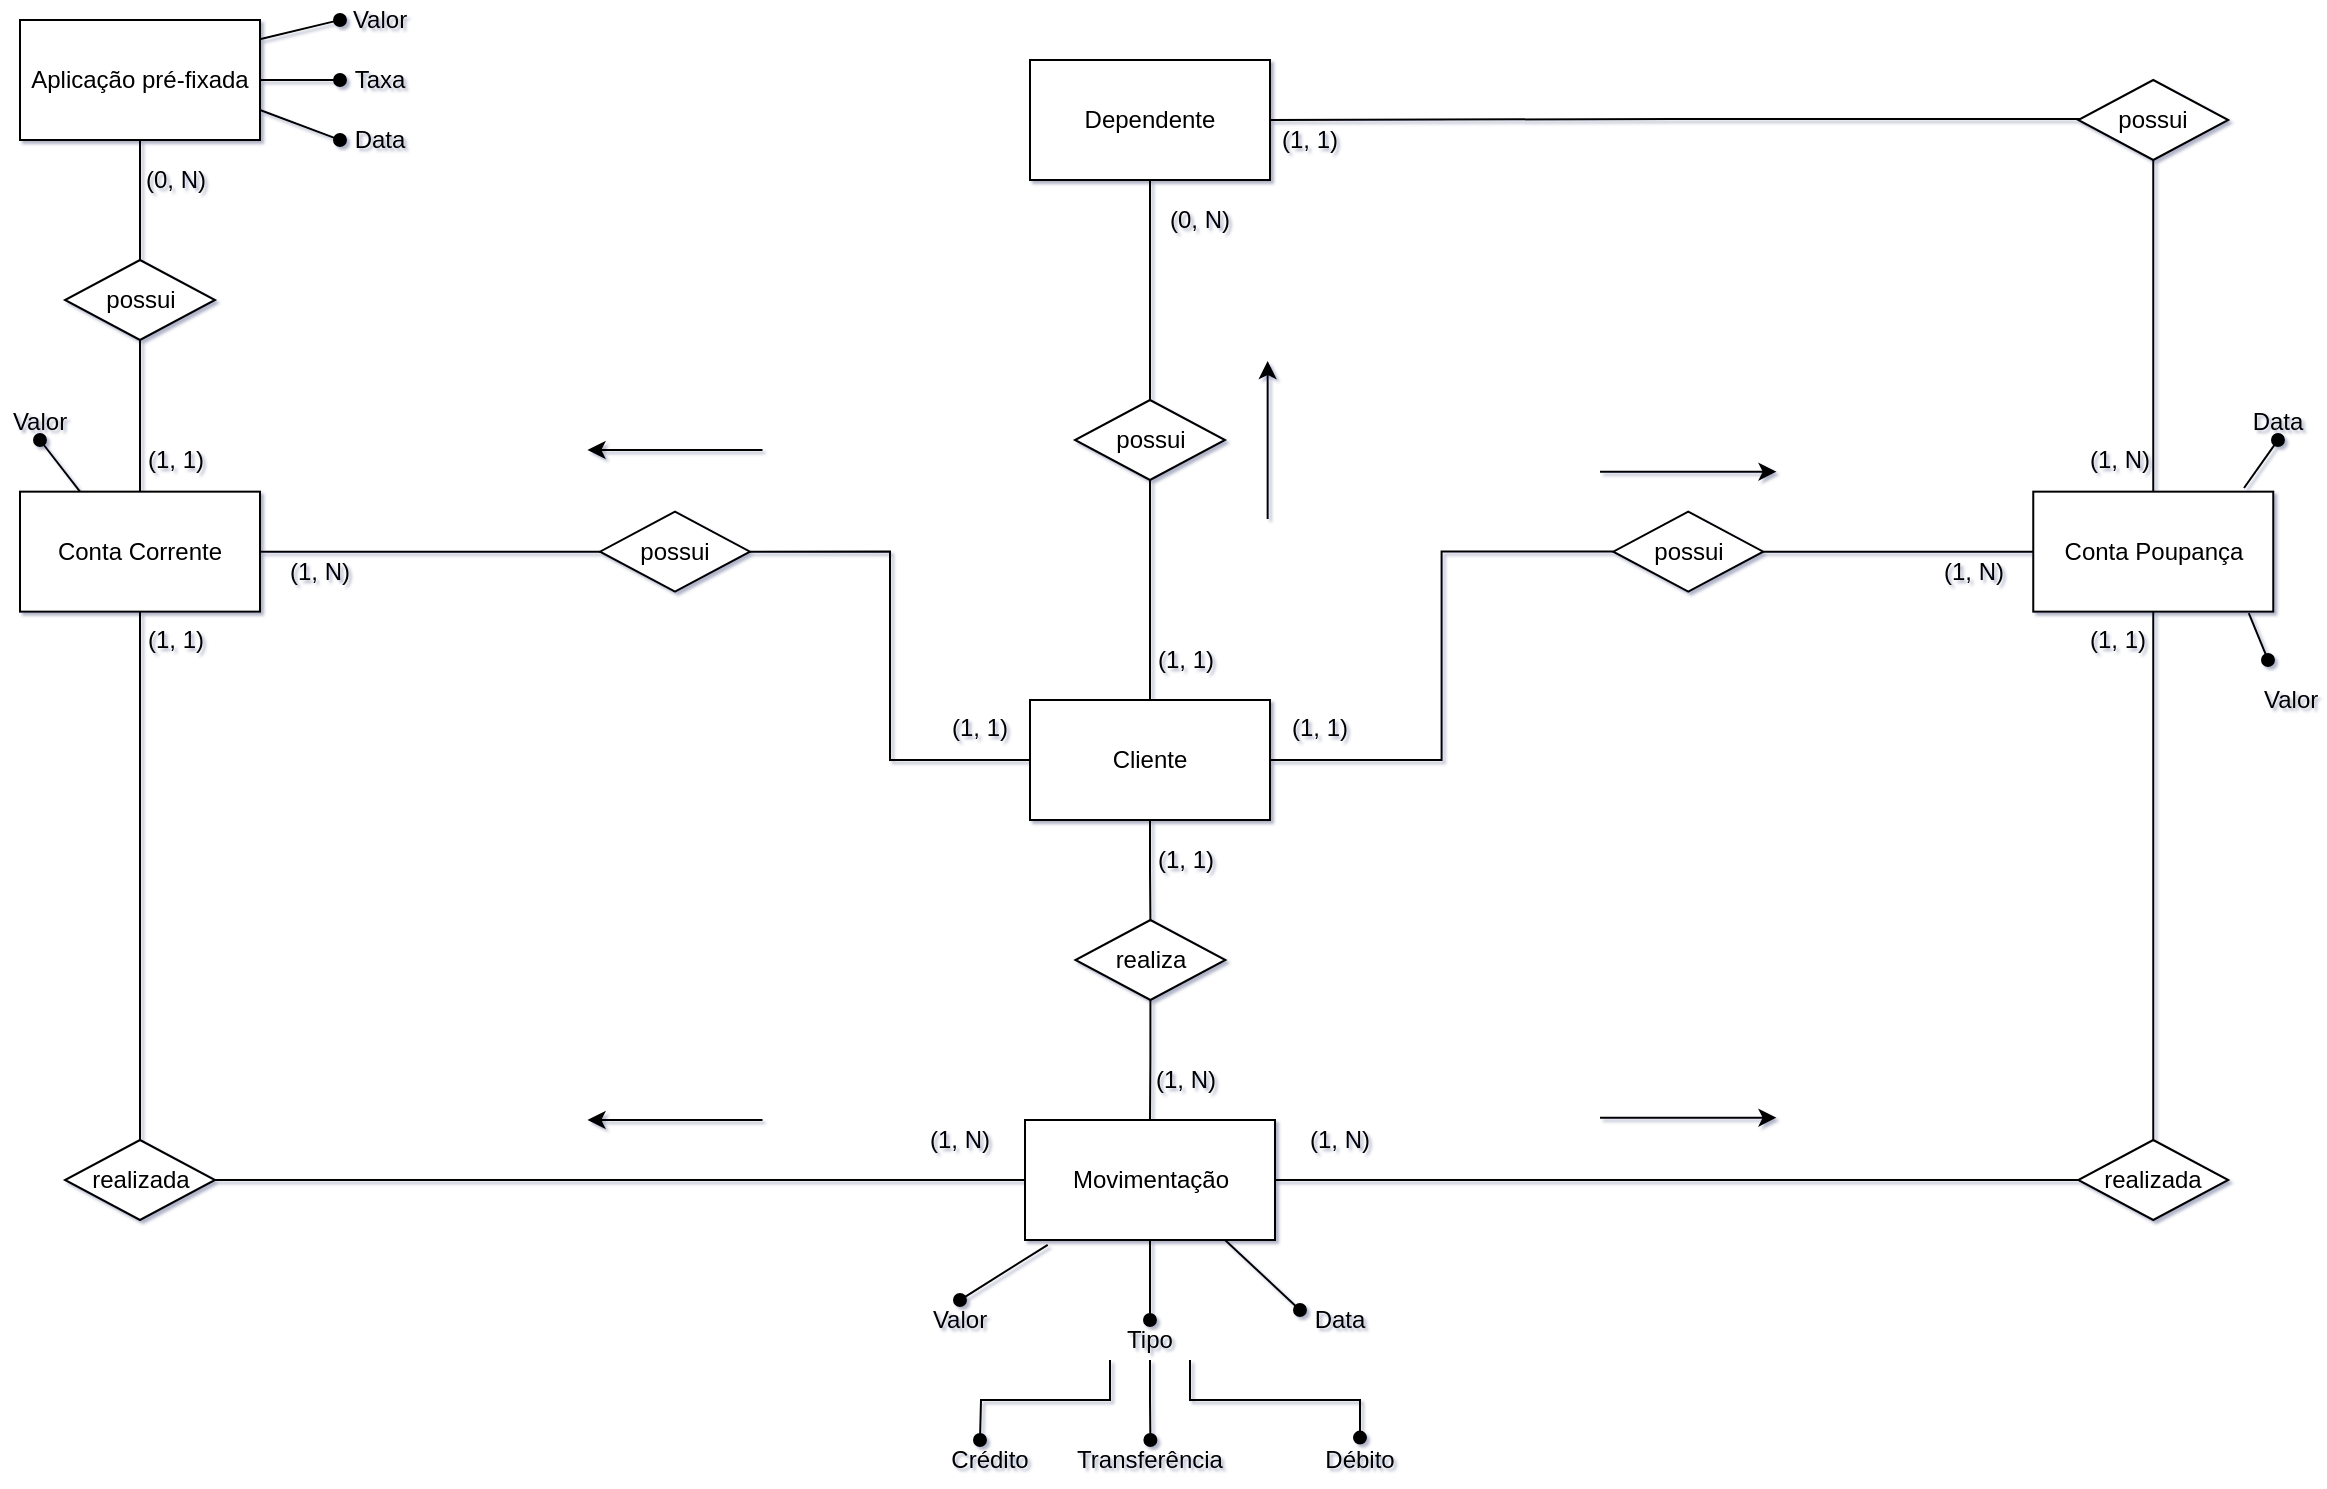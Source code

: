 <mxfile version="14.6.1" type="device"><diagram id="vlx_EnQVS0-o4Q-FbQFF" name="Page-1"><mxGraphModel dx="1185" dy="635" grid="1" gridSize="10" guides="1" tooltips="1" connect="1" arrows="1" fold="1" page="1" pageScale="1" pageWidth="1169" pageHeight="827" math="0" shadow="1"><root><mxCell id="0"/><mxCell id="1" parent="0"/><mxCell id="YsqS1APDbMST_OOMAaYd-7" style="edgeStyle=orthogonalEdgeStyle;rounded=0;orthogonalLoop=1;jettySize=auto;html=1;exitX=0;exitY=0.5;exitDx=0;exitDy=0;entryX=1;entryY=0.5;entryDx=0;entryDy=0;endArrow=none;endFill=0;" parent="1" source="on9g6q8oVlSOO7r2IoQH-2" target="YsqS1APDbMST_OOMAaYd-4" edge="1"><mxGeometry relative="1" as="geometry"/></mxCell><mxCell id="YsqS1APDbMST_OOMAaYd-27" style="edgeStyle=orthogonalEdgeStyle;rounded=0;orthogonalLoop=1;jettySize=auto;html=1;exitX=0.5;exitY=1;exitDx=0;exitDy=0;entryX=0.5;entryY=0;entryDx=0;entryDy=0;endArrow=none;endFill=0;" parent="1" source="on9g6q8oVlSOO7r2IoQH-2" target="YsqS1APDbMST_OOMAaYd-25" edge="1"><mxGeometry relative="1" as="geometry"/></mxCell><mxCell id="on9g6q8oVlSOO7r2IoQH-2" value="Cliente" style="rounded=0;whiteSpace=wrap;html=1;" parent="1" vertex="1"><mxGeometry x="525" y="390" width="120" height="60" as="geometry"/></mxCell><mxCell id="YsqS1APDbMST_OOMAaYd-11" style="edgeStyle=orthogonalEdgeStyle;rounded=0;orthogonalLoop=1;jettySize=auto;html=1;entryX=1;entryY=0.5;entryDx=0;entryDy=0;endArrow=none;endFill=0;" parent="1" source="on9g6q8oVlSOO7r2IoQH-3" target="YsqS1APDbMST_OOMAaYd-9" edge="1"><mxGeometry relative="1" as="geometry"/></mxCell><mxCell id="MPAl0pySftLxfWaNKkHZ-13" style="edgeStyle=orthogonalEdgeStyle;rounded=0;orthogonalLoop=1;jettySize=auto;html=1;exitX=0.067;exitY=0.488;exitDx=0;exitDy=0;entryX=1;entryY=0.5;entryDx=0;entryDy=0;endArrow=none;endFill=0;startArrow=none;exitPerimeter=0;" edge="1" parent="1" source="MPAl0pySftLxfWaNKkHZ-14" target="on9g6q8oVlSOO7r2IoQH-5"><mxGeometry relative="1" as="geometry"><mxPoint x="1086.586" y="100" as="targetPoint"/></mxGeometry></mxCell><mxCell id="on9g6q8oVlSOO7r2IoQH-3" value="Conta Poupança" style="rounded=0;whiteSpace=wrap;html=1;" parent="1" vertex="1"><mxGeometry x="1026.63" y="285.83" width="120" height="60" as="geometry"/></mxCell><mxCell id="on9g6q8oVlSOO7r2IoQH-4" value="Conta Corrente" style="rounded=0;whiteSpace=wrap;html=1;" parent="1" vertex="1"><mxGeometry x="20" y="285.83" width="120" height="60" as="geometry"/></mxCell><mxCell id="YsqS1APDbMST_OOMAaYd-14" style="edgeStyle=orthogonalEdgeStyle;rounded=0;orthogonalLoop=1;jettySize=auto;html=1;exitX=0.5;exitY=1;exitDx=0;exitDy=0;entryX=0.5;entryY=0;entryDx=0;entryDy=0;endArrow=none;endFill=0;" parent="1" source="on9g6q8oVlSOO7r2IoQH-5" target="YsqS1APDbMST_OOMAaYd-13" edge="1"><mxGeometry relative="1" as="geometry"/></mxCell><mxCell id="on9g6q8oVlSOO7r2IoQH-5" value="Dependente" style="rounded=0;whiteSpace=wrap;html=1;" parent="1" vertex="1"><mxGeometry x="525" y="70" width="120" height="60" as="geometry"/></mxCell><mxCell id="YsqS1APDbMST_OOMAaYd-66" style="edgeStyle=orthogonalEdgeStyle;rounded=0;orthogonalLoop=1;jettySize=auto;html=1;exitX=0.5;exitY=0;exitDx=0;exitDy=0;endArrow=none;endFill=0;startArrow=none;" parent="1" source="YsqS1APDbMST_OOMAaYd-68" target="on9g6q8oVlSOO7r2IoQH-4" edge="1"><mxGeometry relative="1" as="geometry"><mxPoint x="80" y="630" as="targetPoint"/></mxGeometry></mxCell><mxCell id="YsqS1APDbMST_OOMAaYd-67" style="edgeStyle=orthogonalEdgeStyle;rounded=0;orthogonalLoop=1;jettySize=auto;html=1;exitX=0.5;exitY=0;exitDx=0;exitDy=0;endArrow=none;endFill=0;entryX=0.5;entryY=1;entryDx=0;entryDy=0;startArrow=none;" parent="1" source="YsqS1APDbMST_OOMAaYd-70" target="on9g6q8oVlSOO7r2IoQH-3" edge="1"><mxGeometry relative="1" as="geometry"><mxPoint x="1106.63" y="630" as="targetPoint"/></mxGeometry></mxCell><mxCell id="on9g6q8oVlSOO7r2IoQH-45" value="Movimentação" style="rounded=0;whiteSpace=wrap;html=1;" parent="1" vertex="1"><mxGeometry x="522.5" y="600" width="125" height="60" as="geometry"/></mxCell><mxCell id="on9g6q8oVlSOO7r2IoQH-47" value="" style="endArrow=classic;html=1;" parent="1" edge="1"><mxGeometry width="50" height="50" relative="1" as="geometry"><mxPoint x="391.25" y="265" as="sourcePoint"/><mxPoint x="303.75" y="265" as="targetPoint"/></mxGeometry></mxCell><mxCell id="YsqS1APDbMST_OOMAaYd-2" value="" style="endArrow=classic;html=1;" parent="1" edge="1"><mxGeometry width="50" height="50" relative="1" as="geometry"><mxPoint x="643.82" y="299.5" as="sourcePoint"/><mxPoint x="643.82" y="220.5" as="targetPoint"/></mxGeometry></mxCell><mxCell id="YsqS1APDbMST_OOMAaYd-3" value="" style="endArrow=classic;html=1;" parent="1" edge="1"><mxGeometry width="50" height="50" relative="1" as="geometry"><mxPoint x="810.01" y="275.83" as="sourcePoint"/><mxPoint x="898.26" y="275.83" as="targetPoint"/></mxGeometry></mxCell><mxCell id="YsqS1APDbMST_OOMAaYd-8" style="edgeStyle=orthogonalEdgeStyle;rounded=0;orthogonalLoop=1;jettySize=auto;html=1;entryX=1;entryY=0.5;entryDx=0;entryDy=0;endArrow=none;endFill=0;" parent="1" source="YsqS1APDbMST_OOMAaYd-4" target="on9g6q8oVlSOO7r2IoQH-4" edge="1"><mxGeometry relative="1" as="geometry"/></mxCell><mxCell id="YsqS1APDbMST_OOMAaYd-4" value="possui" style="rhombus;whiteSpace=wrap;html=1;" parent="1" vertex="1"><mxGeometry x="310" y="295.83" width="75" height="40" as="geometry"/></mxCell><mxCell id="YsqS1APDbMST_OOMAaYd-10" style="edgeStyle=orthogonalEdgeStyle;rounded=0;orthogonalLoop=1;jettySize=auto;html=1;endArrow=none;endFill=0;entryX=1;entryY=0.5;entryDx=0;entryDy=0;" parent="1" source="YsqS1APDbMST_OOMAaYd-9" target="on9g6q8oVlSOO7r2IoQH-2" edge="1"><mxGeometry relative="1" as="geometry"><mxPoint x="650" y="420" as="targetPoint"/></mxGeometry></mxCell><mxCell id="YsqS1APDbMST_OOMAaYd-9" value="possui" style="rhombus;whiteSpace=wrap;html=1;" parent="1" vertex="1"><mxGeometry x="816.63" y="295.83" width="75" height="40" as="geometry"/></mxCell><mxCell id="YsqS1APDbMST_OOMAaYd-15" style="edgeStyle=orthogonalEdgeStyle;rounded=0;orthogonalLoop=1;jettySize=auto;html=1;exitX=0.5;exitY=1;exitDx=0;exitDy=0;endArrow=none;endFill=0;" parent="1" source="YsqS1APDbMST_OOMAaYd-13" target="on9g6q8oVlSOO7r2IoQH-2" edge="1"><mxGeometry relative="1" as="geometry"/></mxCell><mxCell id="YsqS1APDbMST_OOMAaYd-13" value="possui" style="rhombus;whiteSpace=wrap;html=1;" parent="1" vertex="1"><mxGeometry x="547.5" y="240" width="75" height="40" as="geometry"/></mxCell><mxCell id="YsqS1APDbMST_OOMAaYd-16" value="(1, 1)" style="text;html=1;strokeColor=none;fillColor=none;align=center;verticalAlign=middle;whiteSpace=wrap;rounded=0;" parent="1" vertex="1"><mxGeometry x="480" y="394" width="40" height="20" as="geometry"/></mxCell><mxCell id="YsqS1APDbMST_OOMAaYd-17" value="(1, 1)" style="text;html=1;strokeColor=none;fillColor=none;align=center;verticalAlign=middle;whiteSpace=wrap;rounded=0;" parent="1" vertex="1"><mxGeometry x="650" y="394" width="40" height="20" as="geometry"/></mxCell><mxCell id="YsqS1APDbMST_OOMAaYd-18" value="(1, N)" style="text;html=1;strokeColor=none;fillColor=none;align=center;verticalAlign=middle;whiteSpace=wrap;rounded=0;" parent="1" vertex="1"><mxGeometry x="976.63" y="315.83" width="40" height="20" as="geometry"/></mxCell><mxCell id="YsqS1APDbMST_OOMAaYd-19" value="(1, N)" style="text;html=1;strokeColor=none;fillColor=none;align=center;verticalAlign=middle;whiteSpace=wrap;rounded=0;" parent="1" vertex="1"><mxGeometry x="150" y="315.83" width="40" height="20" as="geometry"/></mxCell><mxCell id="YsqS1APDbMST_OOMAaYd-20" value="(1, 1)" style="text;html=1;strokeColor=none;fillColor=none;align=center;verticalAlign=middle;whiteSpace=wrap;rounded=0;" parent="1" vertex="1"><mxGeometry x="582.71" y="360" width="40" height="20" as="geometry"/></mxCell><mxCell id="YsqS1APDbMST_OOMAaYd-21" value="(0, N)" style="text;html=1;strokeColor=none;fillColor=none;align=center;verticalAlign=middle;whiteSpace=wrap;rounded=0;" parent="1" vertex="1"><mxGeometry x="590" y="140" width="40" height="20" as="geometry"/></mxCell><mxCell id="YsqS1APDbMST_OOMAaYd-23" value="" style="endArrow=oval;html=1;endFill=1;entryX=0;entryY=0.25;entryDx=0;entryDy=0;" parent="1" target="YsqS1APDbMST_OOMAaYd-31" edge="1"><mxGeometry width="50" height="50" relative="1" as="geometry"><mxPoint x="622.5" y="660" as="sourcePoint"/><mxPoint x="652.5" y="690" as="targetPoint"/></mxGeometry></mxCell><mxCell id="YsqS1APDbMST_OOMAaYd-28" style="edgeStyle=orthogonalEdgeStyle;rounded=0;orthogonalLoop=1;jettySize=auto;html=1;exitX=0.5;exitY=1;exitDx=0;exitDy=0;entryX=0.5;entryY=0;entryDx=0;entryDy=0;endArrow=none;endFill=0;" parent="1" source="YsqS1APDbMST_OOMAaYd-25" target="on9g6q8oVlSOO7r2IoQH-45" edge="1"><mxGeometry relative="1" as="geometry"/></mxCell><mxCell id="YsqS1APDbMST_OOMAaYd-25" value="realiza" style="rhombus;whiteSpace=wrap;html=1;" parent="1" vertex="1"><mxGeometry x="547.71" y="500" width="75" height="40" as="geometry"/></mxCell><mxCell id="YsqS1APDbMST_OOMAaYd-29" value="(1, 1)" style="text;html=1;strokeColor=none;fillColor=none;align=center;verticalAlign=middle;whiteSpace=wrap;rounded=0;" parent="1" vertex="1"><mxGeometry x="582.71" y="460" width="40" height="20" as="geometry"/></mxCell><mxCell id="YsqS1APDbMST_OOMAaYd-30" value="(1, N)" style="text;html=1;strokeColor=none;fillColor=none;align=center;verticalAlign=middle;whiteSpace=wrap;rounded=0;" parent="1" vertex="1"><mxGeometry x="582.5" y="570" width="40" height="20" as="geometry"/></mxCell><mxCell id="YsqS1APDbMST_OOMAaYd-31" value="Data" style="text;html=1;strokeColor=none;fillColor=none;align=center;verticalAlign=middle;whiteSpace=wrap;rounded=0;" parent="1" vertex="1"><mxGeometry x="660" y="690" width="40" height="20" as="geometry"/></mxCell><mxCell id="YsqS1APDbMST_OOMAaYd-42" style="edgeStyle=orthogonalEdgeStyle;rounded=0;orthogonalLoop=1;jettySize=auto;html=1;exitX=0;exitY=1;exitDx=0;exitDy=0;endArrow=oval;endFill=1;" parent="1" source="YsqS1APDbMST_OOMAaYd-32" edge="1"><mxGeometry relative="1" as="geometry"><mxPoint x="500" y="760" as="targetPoint"/></mxGeometry></mxCell><mxCell id="YsqS1APDbMST_OOMAaYd-52" style="edgeStyle=orthogonalEdgeStyle;rounded=0;orthogonalLoop=1;jettySize=auto;html=1;exitX=1;exitY=1;exitDx=0;exitDy=0;entryX=0.5;entryY=-0.06;entryDx=0;entryDy=0;entryPerimeter=0;endArrow=oval;endFill=1;" parent="1" source="YsqS1APDbMST_OOMAaYd-32" target="YsqS1APDbMST_OOMAaYd-46" edge="1"><mxGeometry relative="1" as="geometry"/></mxCell><mxCell id="YsqS1APDbMST_OOMAaYd-53" style="edgeStyle=orthogonalEdgeStyle;rounded=0;orthogonalLoop=1;jettySize=auto;html=1;exitX=0.5;exitY=1;exitDx=0;exitDy=0;endArrow=oval;endFill=1;" parent="1" source="YsqS1APDbMST_OOMAaYd-32" target="YsqS1APDbMST_OOMAaYd-54" edge="1"><mxGeometry relative="1" as="geometry"><mxPoint x="585.207" y="770" as="targetPoint"/></mxGeometry></mxCell><mxCell id="YsqS1APDbMST_OOMAaYd-32" value="Tipo" style="text;html=1;strokeColor=none;fillColor=none;align=center;verticalAlign=middle;whiteSpace=wrap;rounded=0;" parent="1" vertex="1"><mxGeometry x="565" y="700" width="40" height="20" as="geometry"/></mxCell><mxCell id="YsqS1APDbMST_OOMAaYd-33" value="Valor" style="text;html=1;strokeColor=none;fillColor=none;align=center;verticalAlign=middle;whiteSpace=wrap;rounded=0;" parent="1" vertex="1"><mxGeometry x="470" y="690" width="40" height="20" as="geometry"/></mxCell><mxCell id="YsqS1APDbMST_OOMAaYd-36" value="" style="endArrow=oval;html=1;endFill=1;exitX=0.5;exitY=1;exitDx=0;exitDy=0;" parent="1" source="on9g6q8oVlSOO7r2IoQH-45" target="YsqS1APDbMST_OOMAaYd-32" edge="1"><mxGeometry width="50" height="50" relative="1" as="geometry"><mxPoint x="582.5" y="660" as="sourcePoint"/><mxPoint x="583" y="690" as="targetPoint"/></mxGeometry></mxCell><mxCell id="YsqS1APDbMST_OOMAaYd-37" value="" style="endArrow=oval;html=1;endFill=1;exitX=0.091;exitY=1.04;exitDx=0;exitDy=0;exitPerimeter=0;entryX=0.5;entryY=0;entryDx=0;entryDy=0;" parent="1" source="on9g6q8oVlSOO7r2IoQH-45" target="YsqS1APDbMST_OOMAaYd-33" edge="1"><mxGeometry width="50" height="50" relative="1" as="geometry"><mxPoint x="517.5" y="670" as="sourcePoint"/><mxPoint x="547.5" y="700.0" as="targetPoint"/></mxGeometry></mxCell><mxCell id="YsqS1APDbMST_OOMAaYd-45" value="Crédito" style="text;html=1;strokeColor=none;fillColor=none;align=center;verticalAlign=middle;whiteSpace=wrap;rounded=0;" parent="1" vertex="1"><mxGeometry x="485" y="760" width="40" height="20" as="geometry"/></mxCell><mxCell id="YsqS1APDbMST_OOMAaYd-46" value="Débito" style="text;html=1;strokeColor=none;fillColor=none;align=center;verticalAlign=middle;whiteSpace=wrap;rounded=0;" parent="1" vertex="1"><mxGeometry x="670" y="760" width="40" height="20" as="geometry"/></mxCell><mxCell id="YsqS1APDbMST_OOMAaYd-54" value="Transferência" style="text;html=1;strokeColor=none;fillColor=none;align=center;verticalAlign=middle;whiteSpace=wrap;rounded=0;" parent="1" vertex="1"><mxGeometry x="565.207" y="760" width="40" height="20" as="geometry"/></mxCell><mxCell id="YsqS1APDbMST_OOMAaYd-68" value="realizada" style="rhombus;whiteSpace=wrap;html=1;" parent="1" vertex="1"><mxGeometry x="42.5" y="610" width="75" height="40" as="geometry"/></mxCell><mxCell id="YsqS1APDbMST_OOMAaYd-69" value="" style="edgeStyle=orthogonalEdgeStyle;rounded=0;orthogonalLoop=1;jettySize=auto;html=1;exitX=0;exitY=0.5;exitDx=0;exitDy=0;endArrow=none;endFill=0;" parent="1" source="on9g6q8oVlSOO7r2IoQH-45" target="YsqS1APDbMST_OOMAaYd-68" edge="1"><mxGeometry relative="1" as="geometry"><mxPoint x="80.059" y="340.83" as="targetPoint"/><mxPoint x="522.5" y="630" as="sourcePoint"/></mxGeometry></mxCell><mxCell id="YsqS1APDbMST_OOMAaYd-70" value="realizada" style="rhombus;whiteSpace=wrap;html=1;" parent="1" vertex="1"><mxGeometry x="1049.13" y="610" width="75" height="40" as="geometry"/></mxCell><mxCell id="YsqS1APDbMST_OOMAaYd-71" value="" style="edgeStyle=orthogonalEdgeStyle;rounded=0;orthogonalLoop=1;jettySize=auto;html=1;exitX=1;exitY=0.5;exitDx=0;exitDy=0;endArrow=none;endFill=0;entryX=0;entryY=0.5;entryDx=0;entryDy=0;" parent="1" source="on9g6q8oVlSOO7r2IoQH-45" target="YsqS1APDbMST_OOMAaYd-70" edge="1"><mxGeometry relative="1" as="geometry"><mxPoint x="1100.0" y="345.83" as="targetPoint"/><mxPoint x="647.5" y="630" as="sourcePoint"/><Array as="points"><mxPoint x="960" y="630"/><mxPoint x="960" y="630"/></Array></mxGeometry></mxCell><mxCell id="YsqS1APDbMST_OOMAaYd-72" value="" style="endArrow=classic;html=1;" parent="1" edge="1"><mxGeometry width="50" height="50" relative="1" as="geometry"><mxPoint x="391.25" y="600" as="sourcePoint"/><mxPoint x="303.75" y="600" as="targetPoint"/></mxGeometry></mxCell><mxCell id="YsqS1APDbMST_OOMAaYd-73" value="" style="endArrow=classic;html=1;" parent="1" edge="1"><mxGeometry width="50" height="50" relative="1" as="geometry"><mxPoint x="810.0" y="598.82" as="sourcePoint"/><mxPoint x="898.25" y="598.82" as="targetPoint"/></mxGeometry></mxCell><mxCell id="YsqS1APDbMST_OOMAaYd-76" value="Valor" style="text;html=1;strokeColor=none;fillColor=none;align=center;verticalAlign=bottom;whiteSpace=wrap;rounded=0;labelPosition=center;verticalLabelPosition=top;" parent="1" vertex="1"><mxGeometry x="10" y="260" width="40" height="20" as="geometry"/></mxCell><mxCell id="YsqS1APDbMST_OOMAaYd-77" value="" style="endArrow=oval;html=1;endFill=1;exitX=0.25;exitY=0;exitDx=0;exitDy=0;entryX=0.5;entryY=0;entryDx=0;entryDy=0;" parent="1" source="on9g6q8oVlSOO7r2IoQH-4" target="YsqS1APDbMST_OOMAaYd-76" edge="1"><mxGeometry width="50" height="50" relative="1" as="geometry"><mxPoint x="73.875" y="210.0" as="sourcePoint"/><mxPoint x="87.5" y="247.6" as="targetPoint"/></mxGeometry></mxCell><mxCell id="YsqS1APDbMST_OOMAaYd-80" value="Valor" style="text;html=1;strokeColor=none;fillColor=none;align=left;verticalAlign=middle;whiteSpace=wrap;rounded=0;labelPosition=right;verticalLabelPosition=middle;" parent="1" vertex="1"><mxGeometry x="1100" y="380" width="40" height="20" as="geometry"/></mxCell><mxCell id="YsqS1APDbMST_OOMAaYd-81" value="" style="endArrow=oval;html=1;endFill=1;exitX=0.898;exitY=1.012;exitDx=0;exitDy=0;exitPerimeter=0;" parent="1" source="on9g6q8oVlSOO7r2IoQH-3" edge="1"><mxGeometry width="50" height="50" relative="1" as="geometry"><mxPoint x="1032.62" y="286.67" as="sourcePoint"/><mxPoint x="1144" y="370" as="targetPoint"/></mxGeometry></mxCell><mxCell id="YsqS1APDbMST_OOMAaYd-82" value="Data" style="text;html=1;strokeColor=none;fillColor=none;align=center;verticalAlign=bottom;whiteSpace=wrap;rounded=0;labelPosition=center;verticalLabelPosition=top;" parent="1" vertex="1"><mxGeometry x="1129" y="260" width="40" height="20" as="geometry"/></mxCell><mxCell id="YsqS1APDbMST_OOMAaYd-83" value="" style="endArrow=oval;html=1;endFill=1;entryX=0.5;entryY=0;entryDx=0;entryDy=0;" parent="1" target="YsqS1APDbMST_OOMAaYd-82" edge="1"><mxGeometry width="50" height="50" relative="1" as="geometry"><mxPoint x="1132" y="284" as="sourcePoint"/><mxPoint x="1087.5" y="255.89" as="targetPoint"/></mxGeometry></mxCell><mxCell id="YsqS1APDbMST_OOMAaYd-84" value="Aplicação pré-fixada" style="rounded=0;whiteSpace=wrap;html=1;" parent="1" vertex="1"><mxGeometry x="20" y="50.0" width="120" height="60" as="geometry"/></mxCell><mxCell id="YsqS1APDbMST_OOMAaYd-89" style="edgeStyle=orthogonalEdgeStyle;rounded=0;orthogonalLoop=1;jettySize=auto;html=1;entryX=0.5;entryY=0;entryDx=0;entryDy=0;endArrow=none;endFill=0;" parent="1" source="YsqS1APDbMST_OOMAaYd-88" target="on9g6q8oVlSOO7r2IoQH-4" edge="1"><mxGeometry relative="1" as="geometry"/></mxCell><mxCell id="YsqS1APDbMST_OOMAaYd-90" style="edgeStyle=orthogonalEdgeStyle;rounded=0;orthogonalLoop=1;jettySize=auto;html=1;exitX=0.5;exitY=0;exitDx=0;exitDy=0;entryX=0.5;entryY=1;entryDx=0;entryDy=0;endArrow=none;endFill=0;" parent="1" source="YsqS1APDbMST_OOMAaYd-88" target="YsqS1APDbMST_OOMAaYd-84" edge="1"><mxGeometry relative="1" as="geometry"/></mxCell><mxCell id="YsqS1APDbMST_OOMAaYd-88" value="possui" style="rhombus;whiteSpace=wrap;html=1;" parent="1" vertex="1"><mxGeometry x="42.5" y="170.0" width="75" height="40" as="geometry"/></mxCell><mxCell id="YsqS1APDbMST_OOMAaYd-95" value="" style="endArrow=oval;html=1;endFill=1;exitX=1;exitY=0.75;exitDx=0;exitDy=0;entryX=0;entryY=0.5;entryDx=0;entryDy=0;" parent="1" edge="1" target="MPAl0pySftLxfWaNKkHZ-2" source="YsqS1APDbMST_OOMAaYd-84"><mxGeometry width="50" height="50" relative="1" as="geometry"><mxPoint x="121" y="110" as="sourcePoint"/><mxPoint x="150" y="131" as="targetPoint"/></mxGeometry></mxCell><mxCell id="YsqS1APDbMST_OOMAaYd-96" value="" style="endArrow=oval;html=1;endFill=1;exitX=0.999;exitY=0.16;exitDx=0;exitDy=0;exitPerimeter=0;entryX=0;entryY=0.5;entryDx=0;entryDy=0;" parent="1" source="YsqS1APDbMST_OOMAaYd-84" edge="1" target="MPAl0pySftLxfWaNKkHZ-1"><mxGeometry width="50" height="50" relative="1" as="geometry"><mxPoint x="170" y="55.83" as="sourcePoint"/><mxPoint x="180" y="60" as="targetPoint"/></mxGeometry></mxCell><mxCell id="MPAl0pySftLxfWaNKkHZ-1" value="Valor" style="text;html=1;strokeColor=none;fillColor=none;align=center;verticalAlign=middle;whiteSpace=wrap;rounded=0;" vertex="1" parent="1"><mxGeometry x="180" y="40" width="40" height="20" as="geometry"/></mxCell><mxCell id="MPAl0pySftLxfWaNKkHZ-2" value="Data" style="text;html=1;strokeColor=none;fillColor=none;align=center;verticalAlign=middle;whiteSpace=wrap;rounded=0;" vertex="1" parent="1"><mxGeometry x="180" y="100" width="40" height="20" as="geometry"/></mxCell><mxCell id="MPAl0pySftLxfWaNKkHZ-4" value="" style="endArrow=oval;html=1;endFill=1;exitX=1;exitY=0.5;exitDx=0;exitDy=0;entryX=0;entryY=0.5;entryDx=0;entryDy=0;" edge="1" parent="1" source="YsqS1APDbMST_OOMAaYd-84" target="MPAl0pySftLxfWaNKkHZ-5"><mxGeometry width="50" height="50" relative="1" as="geometry"><mxPoint x="150" y="80" as="sourcePoint"/><mxPoint x="150" y="80" as="targetPoint"/></mxGeometry></mxCell><mxCell id="MPAl0pySftLxfWaNKkHZ-5" value="Taxa" style="text;html=1;strokeColor=none;fillColor=none;align=center;verticalAlign=middle;whiteSpace=wrap;rounded=0;" vertex="1" parent="1"><mxGeometry x="180" y="70" width="40" height="20" as="geometry"/></mxCell><mxCell id="MPAl0pySftLxfWaNKkHZ-7" value="(1, 1)" style="text;html=1;strokeColor=none;fillColor=none;align=center;verticalAlign=middle;whiteSpace=wrap;rounded=0;" vertex="1" parent="1"><mxGeometry x="77.5" y="260" width="40" height="20" as="geometry"/></mxCell><mxCell id="MPAl0pySftLxfWaNKkHZ-8" value="(0, N)" style="text;html=1;strokeColor=none;fillColor=none;align=center;verticalAlign=middle;whiteSpace=wrap;rounded=0;" vertex="1" parent="1"><mxGeometry x="77.5" y="120.0" width="40" height="20" as="geometry"/></mxCell><mxCell id="MPAl0pySftLxfWaNKkHZ-9" value="(1, 1)" style="text;html=1;strokeColor=none;fillColor=none;align=center;verticalAlign=middle;whiteSpace=wrap;rounded=0;" vertex="1" parent="1"><mxGeometry x="1049.13" y="350" width="40" height="20" as="geometry"/></mxCell><mxCell id="MPAl0pySftLxfWaNKkHZ-10" value="(1, N)" style="text;html=1;strokeColor=none;fillColor=none;align=center;verticalAlign=middle;whiteSpace=wrap;rounded=0;" vertex="1" parent="1"><mxGeometry x="660.0" y="600" width="40" height="20" as="geometry"/></mxCell><mxCell id="MPAl0pySftLxfWaNKkHZ-11" value="(1, N)" style="text;html=1;strokeColor=none;fillColor=none;align=center;verticalAlign=middle;whiteSpace=wrap;rounded=0;" vertex="1" parent="1"><mxGeometry x="470.0" y="600" width="40" height="20" as="geometry"/></mxCell><mxCell id="MPAl0pySftLxfWaNKkHZ-12" value="(1, 1)" style="text;html=1;strokeColor=none;fillColor=none;align=center;verticalAlign=middle;whiteSpace=wrap;rounded=0;" vertex="1" parent="1"><mxGeometry x="77.5" y="350" width="40" height="20" as="geometry"/></mxCell><mxCell id="MPAl0pySftLxfWaNKkHZ-14" value="possui" style="rhombus;whiteSpace=wrap;html=1;" vertex="1" parent="1"><mxGeometry x="1049.13" y="80.0" width="75" height="40" as="geometry"/></mxCell><mxCell id="MPAl0pySftLxfWaNKkHZ-15" value="" style="edgeStyle=orthogonalEdgeStyle;rounded=0;orthogonalLoop=1;jettySize=auto;html=1;exitX=0.5;exitY=0;exitDx=0;exitDy=0;entryX=0.5;entryY=1;entryDx=0;entryDy=0;endArrow=none;endFill=0;" edge="1" parent="1" source="on9g6q8oVlSOO7r2IoQH-3" target="MPAl0pySftLxfWaNKkHZ-14"><mxGeometry relative="1" as="geometry"><mxPoint x="645" y="100" as="targetPoint"/><mxPoint x="1086.63" y="285.83" as="sourcePoint"/></mxGeometry></mxCell><mxCell id="MPAl0pySftLxfWaNKkHZ-16" value="(1, 1)" style="text;html=1;strokeColor=none;fillColor=none;align=center;verticalAlign=middle;whiteSpace=wrap;rounded=0;" vertex="1" parent="1"><mxGeometry x="645" y="100.0" width="40" height="20" as="geometry"/></mxCell><mxCell id="MPAl0pySftLxfWaNKkHZ-17" value="(1, N)" style="text;html=1;strokeColor=none;fillColor=none;align=center;verticalAlign=middle;whiteSpace=wrap;rounded=0;" vertex="1" parent="1"><mxGeometry x="1050" y="260" width="40" height="20" as="geometry"/></mxCell></root></mxGraphModel></diagram></mxfile>